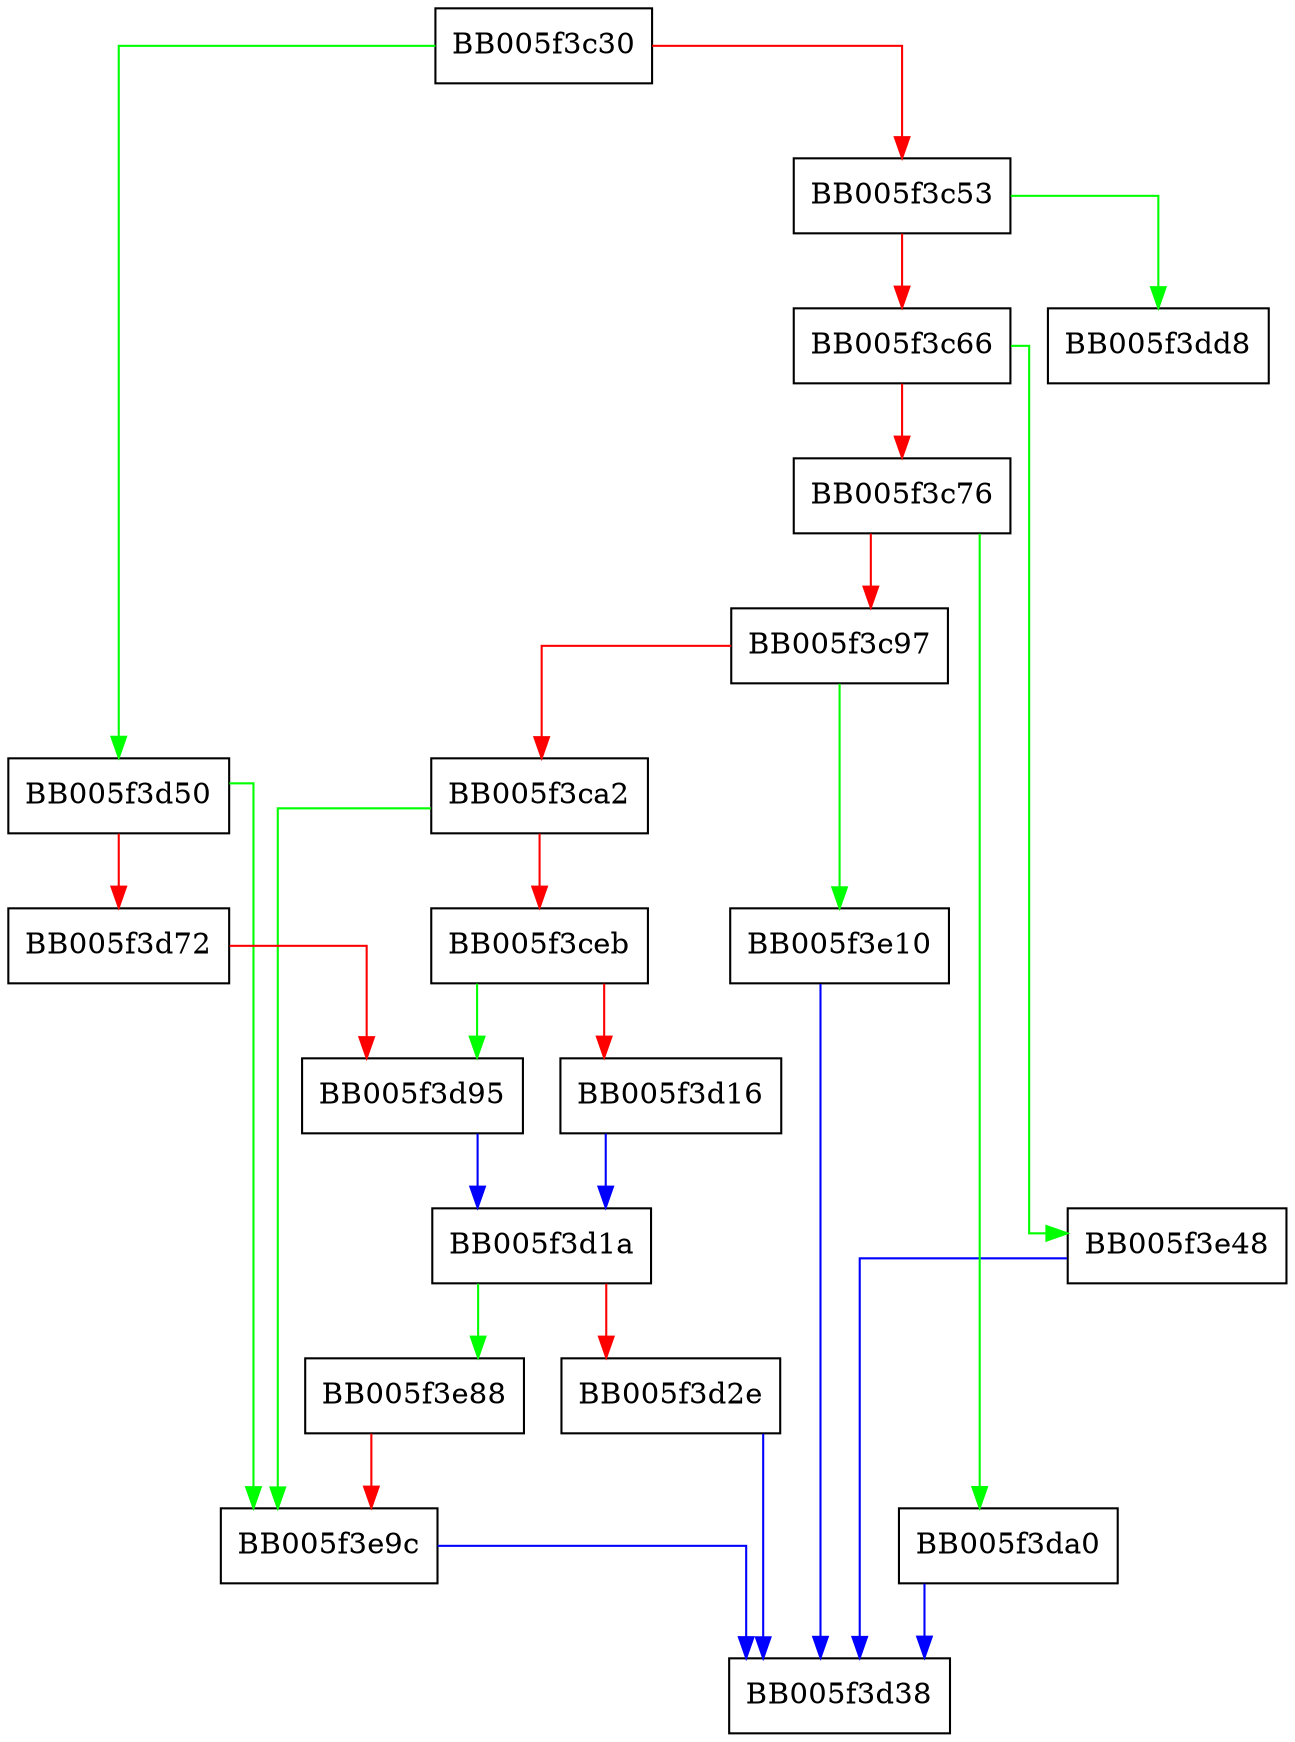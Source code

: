 digraph OSSL_PARAM_BLD_push_BN_pad {
  node [shape="box"];
  graph [splines=ortho];
  BB005f3c30 -> BB005f3d50 [color="green"];
  BB005f3c30 -> BB005f3c53 [color="red"];
  BB005f3c53 -> BB005f3dd8 [color="green"];
  BB005f3c53 -> BB005f3c66 [color="red"];
  BB005f3c66 -> BB005f3e48 [color="green"];
  BB005f3c66 -> BB005f3c76 [color="red"];
  BB005f3c76 -> BB005f3da0 [color="green"];
  BB005f3c76 -> BB005f3c97 [color="red"];
  BB005f3c97 -> BB005f3e10 [color="green"];
  BB005f3c97 -> BB005f3ca2 [color="red"];
  BB005f3ca2 -> BB005f3e9c [color="green"];
  BB005f3ca2 -> BB005f3ceb [color="red"];
  BB005f3ceb -> BB005f3d95 [color="green"];
  BB005f3ceb -> BB005f3d16 [color="red"];
  BB005f3d16 -> BB005f3d1a [color="blue"];
  BB005f3d1a -> BB005f3e88 [color="green"];
  BB005f3d1a -> BB005f3d2e [color="red"];
  BB005f3d2e -> BB005f3d38 [color="blue"];
  BB005f3d50 -> BB005f3e9c [color="green"];
  BB005f3d50 -> BB005f3d72 [color="red"];
  BB005f3d72 -> BB005f3d95 [color="red"];
  BB005f3d95 -> BB005f3d1a [color="blue"];
  BB005f3da0 -> BB005f3d38 [color="blue"];
  BB005f3e10 -> BB005f3d38 [color="blue"];
  BB005f3e48 -> BB005f3d38 [color="blue"];
  BB005f3e88 -> BB005f3e9c [color="red"];
  BB005f3e9c -> BB005f3d38 [color="blue"];
}